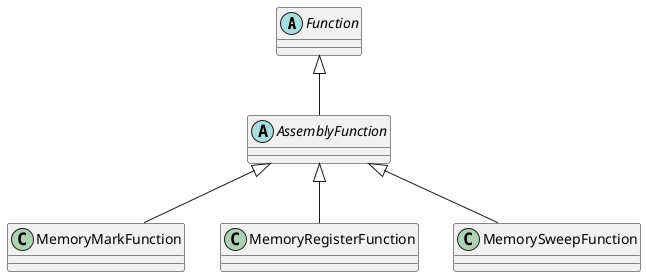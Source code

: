 @startuml

abstract class Function
abstract class AssemblyFunction

class MemoryMarkFunction
class MemoryRegisterFunction
class MemorySweepFunction

Function <|-- AssemblyFunction

AssemblyFunction <|-- MemoryMarkFunction
AssemblyFunction <|-- MemoryRegisterFunction
AssemblyFunction <|-- MemorySweepFunction

@enduml
